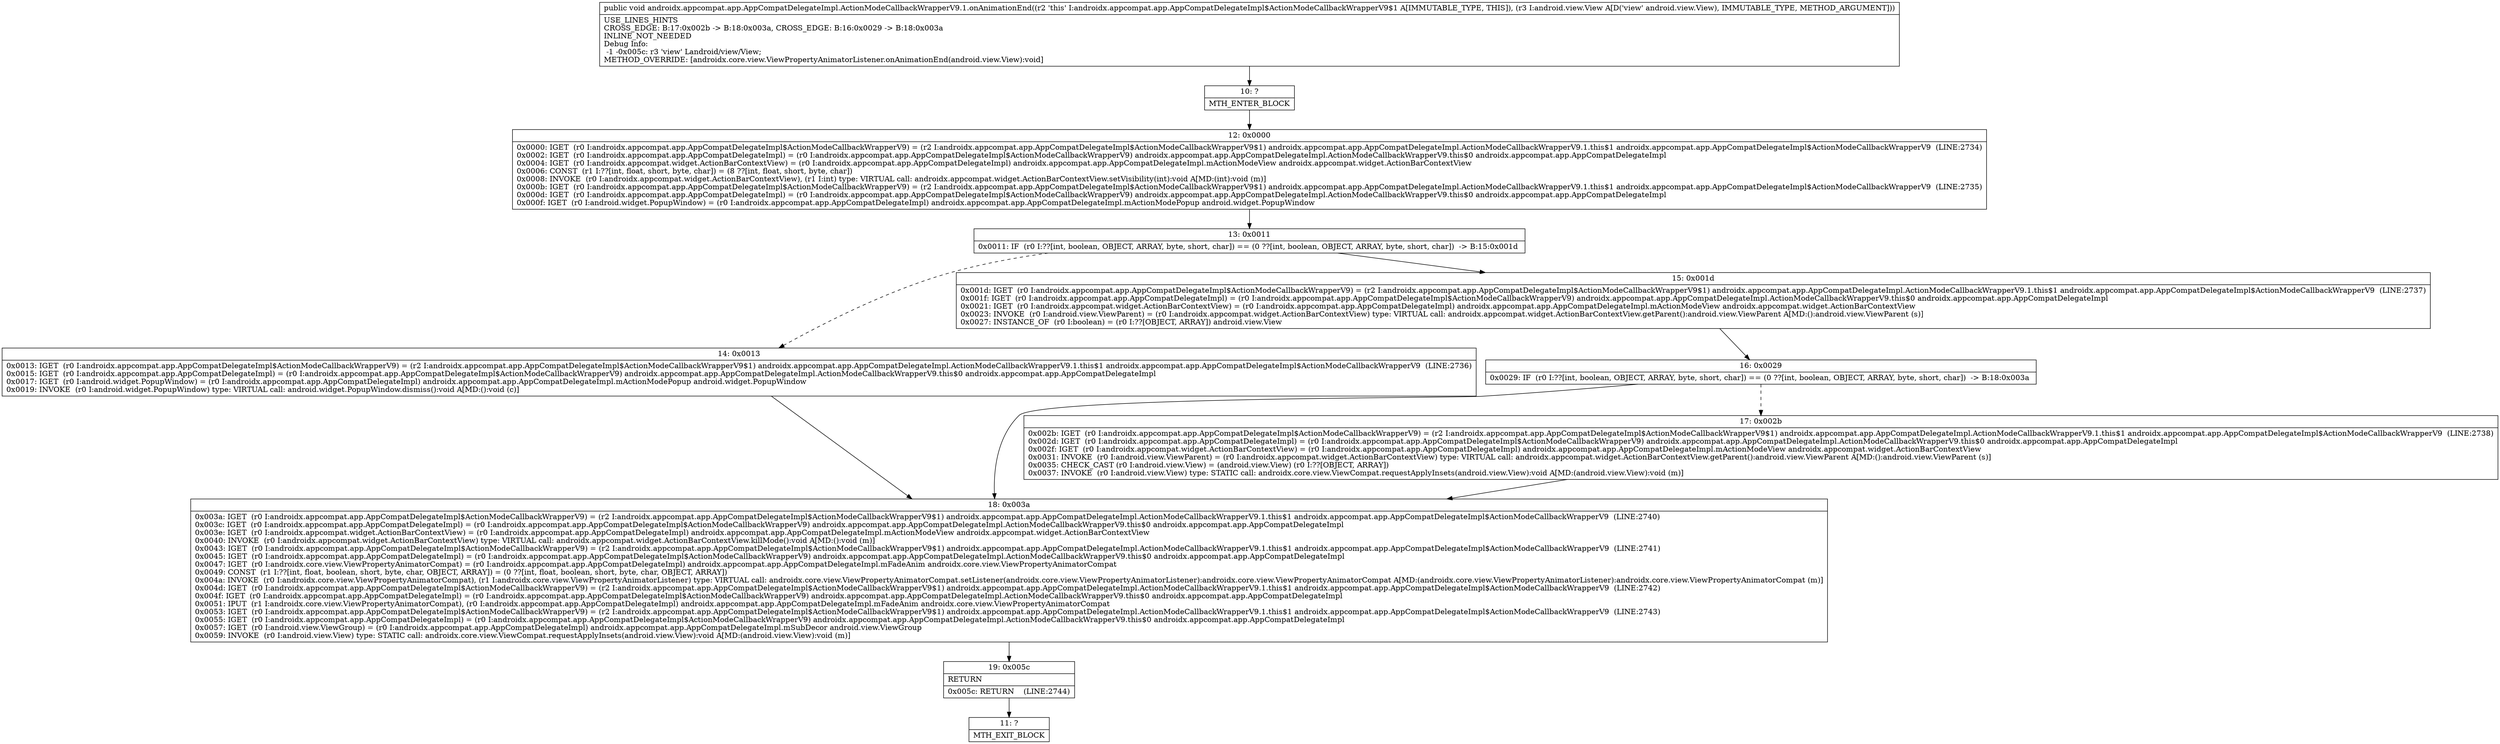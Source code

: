 digraph "CFG forandroidx.appcompat.app.AppCompatDelegateImpl.ActionModeCallbackWrapperV9.1.onAnimationEnd(Landroid\/view\/View;)V" {
Node_10 [shape=record,label="{10\:\ ?|MTH_ENTER_BLOCK\l}"];
Node_12 [shape=record,label="{12\:\ 0x0000|0x0000: IGET  (r0 I:androidx.appcompat.app.AppCompatDelegateImpl$ActionModeCallbackWrapperV9) = (r2 I:androidx.appcompat.app.AppCompatDelegateImpl$ActionModeCallbackWrapperV9$1) androidx.appcompat.app.AppCompatDelegateImpl.ActionModeCallbackWrapperV9.1.this$1 androidx.appcompat.app.AppCompatDelegateImpl$ActionModeCallbackWrapperV9  (LINE:2734)\l0x0002: IGET  (r0 I:androidx.appcompat.app.AppCompatDelegateImpl) = (r0 I:androidx.appcompat.app.AppCompatDelegateImpl$ActionModeCallbackWrapperV9) androidx.appcompat.app.AppCompatDelegateImpl.ActionModeCallbackWrapperV9.this$0 androidx.appcompat.app.AppCompatDelegateImpl \l0x0004: IGET  (r0 I:androidx.appcompat.widget.ActionBarContextView) = (r0 I:androidx.appcompat.app.AppCompatDelegateImpl) androidx.appcompat.app.AppCompatDelegateImpl.mActionModeView androidx.appcompat.widget.ActionBarContextView \l0x0006: CONST  (r1 I:??[int, float, short, byte, char]) = (8 ??[int, float, short, byte, char]) \l0x0008: INVOKE  (r0 I:androidx.appcompat.widget.ActionBarContextView), (r1 I:int) type: VIRTUAL call: androidx.appcompat.widget.ActionBarContextView.setVisibility(int):void A[MD:(int):void (m)]\l0x000b: IGET  (r0 I:androidx.appcompat.app.AppCompatDelegateImpl$ActionModeCallbackWrapperV9) = (r2 I:androidx.appcompat.app.AppCompatDelegateImpl$ActionModeCallbackWrapperV9$1) androidx.appcompat.app.AppCompatDelegateImpl.ActionModeCallbackWrapperV9.1.this$1 androidx.appcompat.app.AppCompatDelegateImpl$ActionModeCallbackWrapperV9  (LINE:2735)\l0x000d: IGET  (r0 I:androidx.appcompat.app.AppCompatDelegateImpl) = (r0 I:androidx.appcompat.app.AppCompatDelegateImpl$ActionModeCallbackWrapperV9) androidx.appcompat.app.AppCompatDelegateImpl.ActionModeCallbackWrapperV9.this$0 androidx.appcompat.app.AppCompatDelegateImpl \l0x000f: IGET  (r0 I:android.widget.PopupWindow) = (r0 I:androidx.appcompat.app.AppCompatDelegateImpl) androidx.appcompat.app.AppCompatDelegateImpl.mActionModePopup android.widget.PopupWindow \l}"];
Node_13 [shape=record,label="{13\:\ 0x0011|0x0011: IF  (r0 I:??[int, boolean, OBJECT, ARRAY, byte, short, char]) == (0 ??[int, boolean, OBJECT, ARRAY, byte, short, char])  \-\> B:15:0x001d \l}"];
Node_14 [shape=record,label="{14\:\ 0x0013|0x0013: IGET  (r0 I:androidx.appcompat.app.AppCompatDelegateImpl$ActionModeCallbackWrapperV9) = (r2 I:androidx.appcompat.app.AppCompatDelegateImpl$ActionModeCallbackWrapperV9$1) androidx.appcompat.app.AppCompatDelegateImpl.ActionModeCallbackWrapperV9.1.this$1 androidx.appcompat.app.AppCompatDelegateImpl$ActionModeCallbackWrapperV9  (LINE:2736)\l0x0015: IGET  (r0 I:androidx.appcompat.app.AppCompatDelegateImpl) = (r0 I:androidx.appcompat.app.AppCompatDelegateImpl$ActionModeCallbackWrapperV9) androidx.appcompat.app.AppCompatDelegateImpl.ActionModeCallbackWrapperV9.this$0 androidx.appcompat.app.AppCompatDelegateImpl \l0x0017: IGET  (r0 I:android.widget.PopupWindow) = (r0 I:androidx.appcompat.app.AppCompatDelegateImpl) androidx.appcompat.app.AppCompatDelegateImpl.mActionModePopup android.widget.PopupWindow \l0x0019: INVOKE  (r0 I:android.widget.PopupWindow) type: VIRTUAL call: android.widget.PopupWindow.dismiss():void A[MD:():void (c)]\l}"];
Node_18 [shape=record,label="{18\:\ 0x003a|0x003a: IGET  (r0 I:androidx.appcompat.app.AppCompatDelegateImpl$ActionModeCallbackWrapperV9) = (r2 I:androidx.appcompat.app.AppCompatDelegateImpl$ActionModeCallbackWrapperV9$1) androidx.appcompat.app.AppCompatDelegateImpl.ActionModeCallbackWrapperV9.1.this$1 androidx.appcompat.app.AppCompatDelegateImpl$ActionModeCallbackWrapperV9  (LINE:2740)\l0x003c: IGET  (r0 I:androidx.appcompat.app.AppCompatDelegateImpl) = (r0 I:androidx.appcompat.app.AppCompatDelegateImpl$ActionModeCallbackWrapperV9) androidx.appcompat.app.AppCompatDelegateImpl.ActionModeCallbackWrapperV9.this$0 androidx.appcompat.app.AppCompatDelegateImpl \l0x003e: IGET  (r0 I:androidx.appcompat.widget.ActionBarContextView) = (r0 I:androidx.appcompat.app.AppCompatDelegateImpl) androidx.appcompat.app.AppCompatDelegateImpl.mActionModeView androidx.appcompat.widget.ActionBarContextView \l0x0040: INVOKE  (r0 I:androidx.appcompat.widget.ActionBarContextView) type: VIRTUAL call: androidx.appcompat.widget.ActionBarContextView.killMode():void A[MD:():void (m)]\l0x0043: IGET  (r0 I:androidx.appcompat.app.AppCompatDelegateImpl$ActionModeCallbackWrapperV9) = (r2 I:androidx.appcompat.app.AppCompatDelegateImpl$ActionModeCallbackWrapperV9$1) androidx.appcompat.app.AppCompatDelegateImpl.ActionModeCallbackWrapperV9.1.this$1 androidx.appcompat.app.AppCompatDelegateImpl$ActionModeCallbackWrapperV9  (LINE:2741)\l0x0045: IGET  (r0 I:androidx.appcompat.app.AppCompatDelegateImpl) = (r0 I:androidx.appcompat.app.AppCompatDelegateImpl$ActionModeCallbackWrapperV9) androidx.appcompat.app.AppCompatDelegateImpl.ActionModeCallbackWrapperV9.this$0 androidx.appcompat.app.AppCompatDelegateImpl \l0x0047: IGET  (r0 I:androidx.core.view.ViewPropertyAnimatorCompat) = (r0 I:androidx.appcompat.app.AppCompatDelegateImpl) androidx.appcompat.app.AppCompatDelegateImpl.mFadeAnim androidx.core.view.ViewPropertyAnimatorCompat \l0x0049: CONST  (r1 I:??[int, float, boolean, short, byte, char, OBJECT, ARRAY]) = (0 ??[int, float, boolean, short, byte, char, OBJECT, ARRAY]) \l0x004a: INVOKE  (r0 I:androidx.core.view.ViewPropertyAnimatorCompat), (r1 I:androidx.core.view.ViewPropertyAnimatorListener) type: VIRTUAL call: androidx.core.view.ViewPropertyAnimatorCompat.setListener(androidx.core.view.ViewPropertyAnimatorListener):androidx.core.view.ViewPropertyAnimatorCompat A[MD:(androidx.core.view.ViewPropertyAnimatorListener):androidx.core.view.ViewPropertyAnimatorCompat (m)]\l0x004d: IGET  (r0 I:androidx.appcompat.app.AppCompatDelegateImpl$ActionModeCallbackWrapperV9) = (r2 I:androidx.appcompat.app.AppCompatDelegateImpl$ActionModeCallbackWrapperV9$1) androidx.appcompat.app.AppCompatDelegateImpl.ActionModeCallbackWrapperV9.1.this$1 androidx.appcompat.app.AppCompatDelegateImpl$ActionModeCallbackWrapperV9  (LINE:2742)\l0x004f: IGET  (r0 I:androidx.appcompat.app.AppCompatDelegateImpl) = (r0 I:androidx.appcompat.app.AppCompatDelegateImpl$ActionModeCallbackWrapperV9) androidx.appcompat.app.AppCompatDelegateImpl.ActionModeCallbackWrapperV9.this$0 androidx.appcompat.app.AppCompatDelegateImpl \l0x0051: IPUT  (r1 I:androidx.core.view.ViewPropertyAnimatorCompat), (r0 I:androidx.appcompat.app.AppCompatDelegateImpl) androidx.appcompat.app.AppCompatDelegateImpl.mFadeAnim androidx.core.view.ViewPropertyAnimatorCompat \l0x0053: IGET  (r0 I:androidx.appcompat.app.AppCompatDelegateImpl$ActionModeCallbackWrapperV9) = (r2 I:androidx.appcompat.app.AppCompatDelegateImpl$ActionModeCallbackWrapperV9$1) androidx.appcompat.app.AppCompatDelegateImpl.ActionModeCallbackWrapperV9.1.this$1 androidx.appcompat.app.AppCompatDelegateImpl$ActionModeCallbackWrapperV9  (LINE:2743)\l0x0055: IGET  (r0 I:androidx.appcompat.app.AppCompatDelegateImpl) = (r0 I:androidx.appcompat.app.AppCompatDelegateImpl$ActionModeCallbackWrapperV9) androidx.appcompat.app.AppCompatDelegateImpl.ActionModeCallbackWrapperV9.this$0 androidx.appcompat.app.AppCompatDelegateImpl \l0x0057: IGET  (r0 I:android.view.ViewGroup) = (r0 I:androidx.appcompat.app.AppCompatDelegateImpl) androidx.appcompat.app.AppCompatDelegateImpl.mSubDecor android.view.ViewGroup \l0x0059: INVOKE  (r0 I:android.view.View) type: STATIC call: androidx.core.view.ViewCompat.requestApplyInsets(android.view.View):void A[MD:(android.view.View):void (m)]\l}"];
Node_19 [shape=record,label="{19\:\ 0x005c|RETURN\l|0x005c: RETURN    (LINE:2744)\l}"];
Node_11 [shape=record,label="{11\:\ ?|MTH_EXIT_BLOCK\l}"];
Node_15 [shape=record,label="{15\:\ 0x001d|0x001d: IGET  (r0 I:androidx.appcompat.app.AppCompatDelegateImpl$ActionModeCallbackWrapperV9) = (r2 I:androidx.appcompat.app.AppCompatDelegateImpl$ActionModeCallbackWrapperV9$1) androidx.appcompat.app.AppCompatDelegateImpl.ActionModeCallbackWrapperV9.1.this$1 androidx.appcompat.app.AppCompatDelegateImpl$ActionModeCallbackWrapperV9  (LINE:2737)\l0x001f: IGET  (r0 I:androidx.appcompat.app.AppCompatDelegateImpl) = (r0 I:androidx.appcompat.app.AppCompatDelegateImpl$ActionModeCallbackWrapperV9) androidx.appcompat.app.AppCompatDelegateImpl.ActionModeCallbackWrapperV9.this$0 androidx.appcompat.app.AppCompatDelegateImpl \l0x0021: IGET  (r0 I:androidx.appcompat.widget.ActionBarContextView) = (r0 I:androidx.appcompat.app.AppCompatDelegateImpl) androidx.appcompat.app.AppCompatDelegateImpl.mActionModeView androidx.appcompat.widget.ActionBarContextView \l0x0023: INVOKE  (r0 I:android.view.ViewParent) = (r0 I:androidx.appcompat.widget.ActionBarContextView) type: VIRTUAL call: androidx.appcompat.widget.ActionBarContextView.getParent():android.view.ViewParent A[MD:():android.view.ViewParent (s)]\l0x0027: INSTANCE_OF  (r0 I:boolean) = (r0 I:??[OBJECT, ARRAY]) android.view.View \l}"];
Node_16 [shape=record,label="{16\:\ 0x0029|0x0029: IF  (r0 I:??[int, boolean, OBJECT, ARRAY, byte, short, char]) == (0 ??[int, boolean, OBJECT, ARRAY, byte, short, char])  \-\> B:18:0x003a \l}"];
Node_17 [shape=record,label="{17\:\ 0x002b|0x002b: IGET  (r0 I:androidx.appcompat.app.AppCompatDelegateImpl$ActionModeCallbackWrapperV9) = (r2 I:androidx.appcompat.app.AppCompatDelegateImpl$ActionModeCallbackWrapperV9$1) androidx.appcompat.app.AppCompatDelegateImpl.ActionModeCallbackWrapperV9.1.this$1 androidx.appcompat.app.AppCompatDelegateImpl$ActionModeCallbackWrapperV9  (LINE:2738)\l0x002d: IGET  (r0 I:androidx.appcompat.app.AppCompatDelegateImpl) = (r0 I:androidx.appcompat.app.AppCompatDelegateImpl$ActionModeCallbackWrapperV9) androidx.appcompat.app.AppCompatDelegateImpl.ActionModeCallbackWrapperV9.this$0 androidx.appcompat.app.AppCompatDelegateImpl \l0x002f: IGET  (r0 I:androidx.appcompat.widget.ActionBarContextView) = (r0 I:androidx.appcompat.app.AppCompatDelegateImpl) androidx.appcompat.app.AppCompatDelegateImpl.mActionModeView androidx.appcompat.widget.ActionBarContextView \l0x0031: INVOKE  (r0 I:android.view.ViewParent) = (r0 I:androidx.appcompat.widget.ActionBarContextView) type: VIRTUAL call: androidx.appcompat.widget.ActionBarContextView.getParent():android.view.ViewParent A[MD:():android.view.ViewParent (s)]\l0x0035: CHECK_CAST (r0 I:android.view.View) = (android.view.View) (r0 I:??[OBJECT, ARRAY]) \l0x0037: INVOKE  (r0 I:android.view.View) type: STATIC call: androidx.core.view.ViewCompat.requestApplyInsets(android.view.View):void A[MD:(android.view.View):void (m)]\l}"];
MethodNode[shape=record,label="{public void androidx.appcompat.app.AppCompatDelegateImpl.ActionModeCallbackWrapperV9.1.onAnimationEnd((r2 'this' I:androidx.appcompat.app.AppCompatDelegateImpl$ActionModeCallbackWrapperV9$1 A[IMMUTABLE_TYPE, THIS]), (r3 I:android.view.View A[D('view' android.view.View), IMMUTABLE_TYPE, METHOD_ARGUMENT]))  | USE_LINES_HINTS\lCROSS_EDGE: B:17:0x002b \-\> B:18:0x003a, CROSS_EDGE: B:16:0x0029 \-\> B:18:0x003a\lINLINE_NOT_NEEDED\lDebug Info:\l  \-1 \-0x005c: r3 'view' Landroid\/view\/View;\lMETHOD_OVERRIDE: [androidx.core.view.ViewPropertyAnimatorListener.onAnimationEnd(android.view.View):void]\l}"];
MethodNode -> Node_10;Node_10 -> Node_12;
Node_12 -> Node_13;
Node_13 -> Node_14[style=dashed];
Node_13 -> Node_15;
Node_14 -> Node_18;
Node_18 -> Node_19;
Node_19 -> Node_11;
Node_15 -> Node_16;
Node_16 -> Node_17[style=dashed];
Node_16 -> Node_18;
Node_17 -> Node_18;
}

